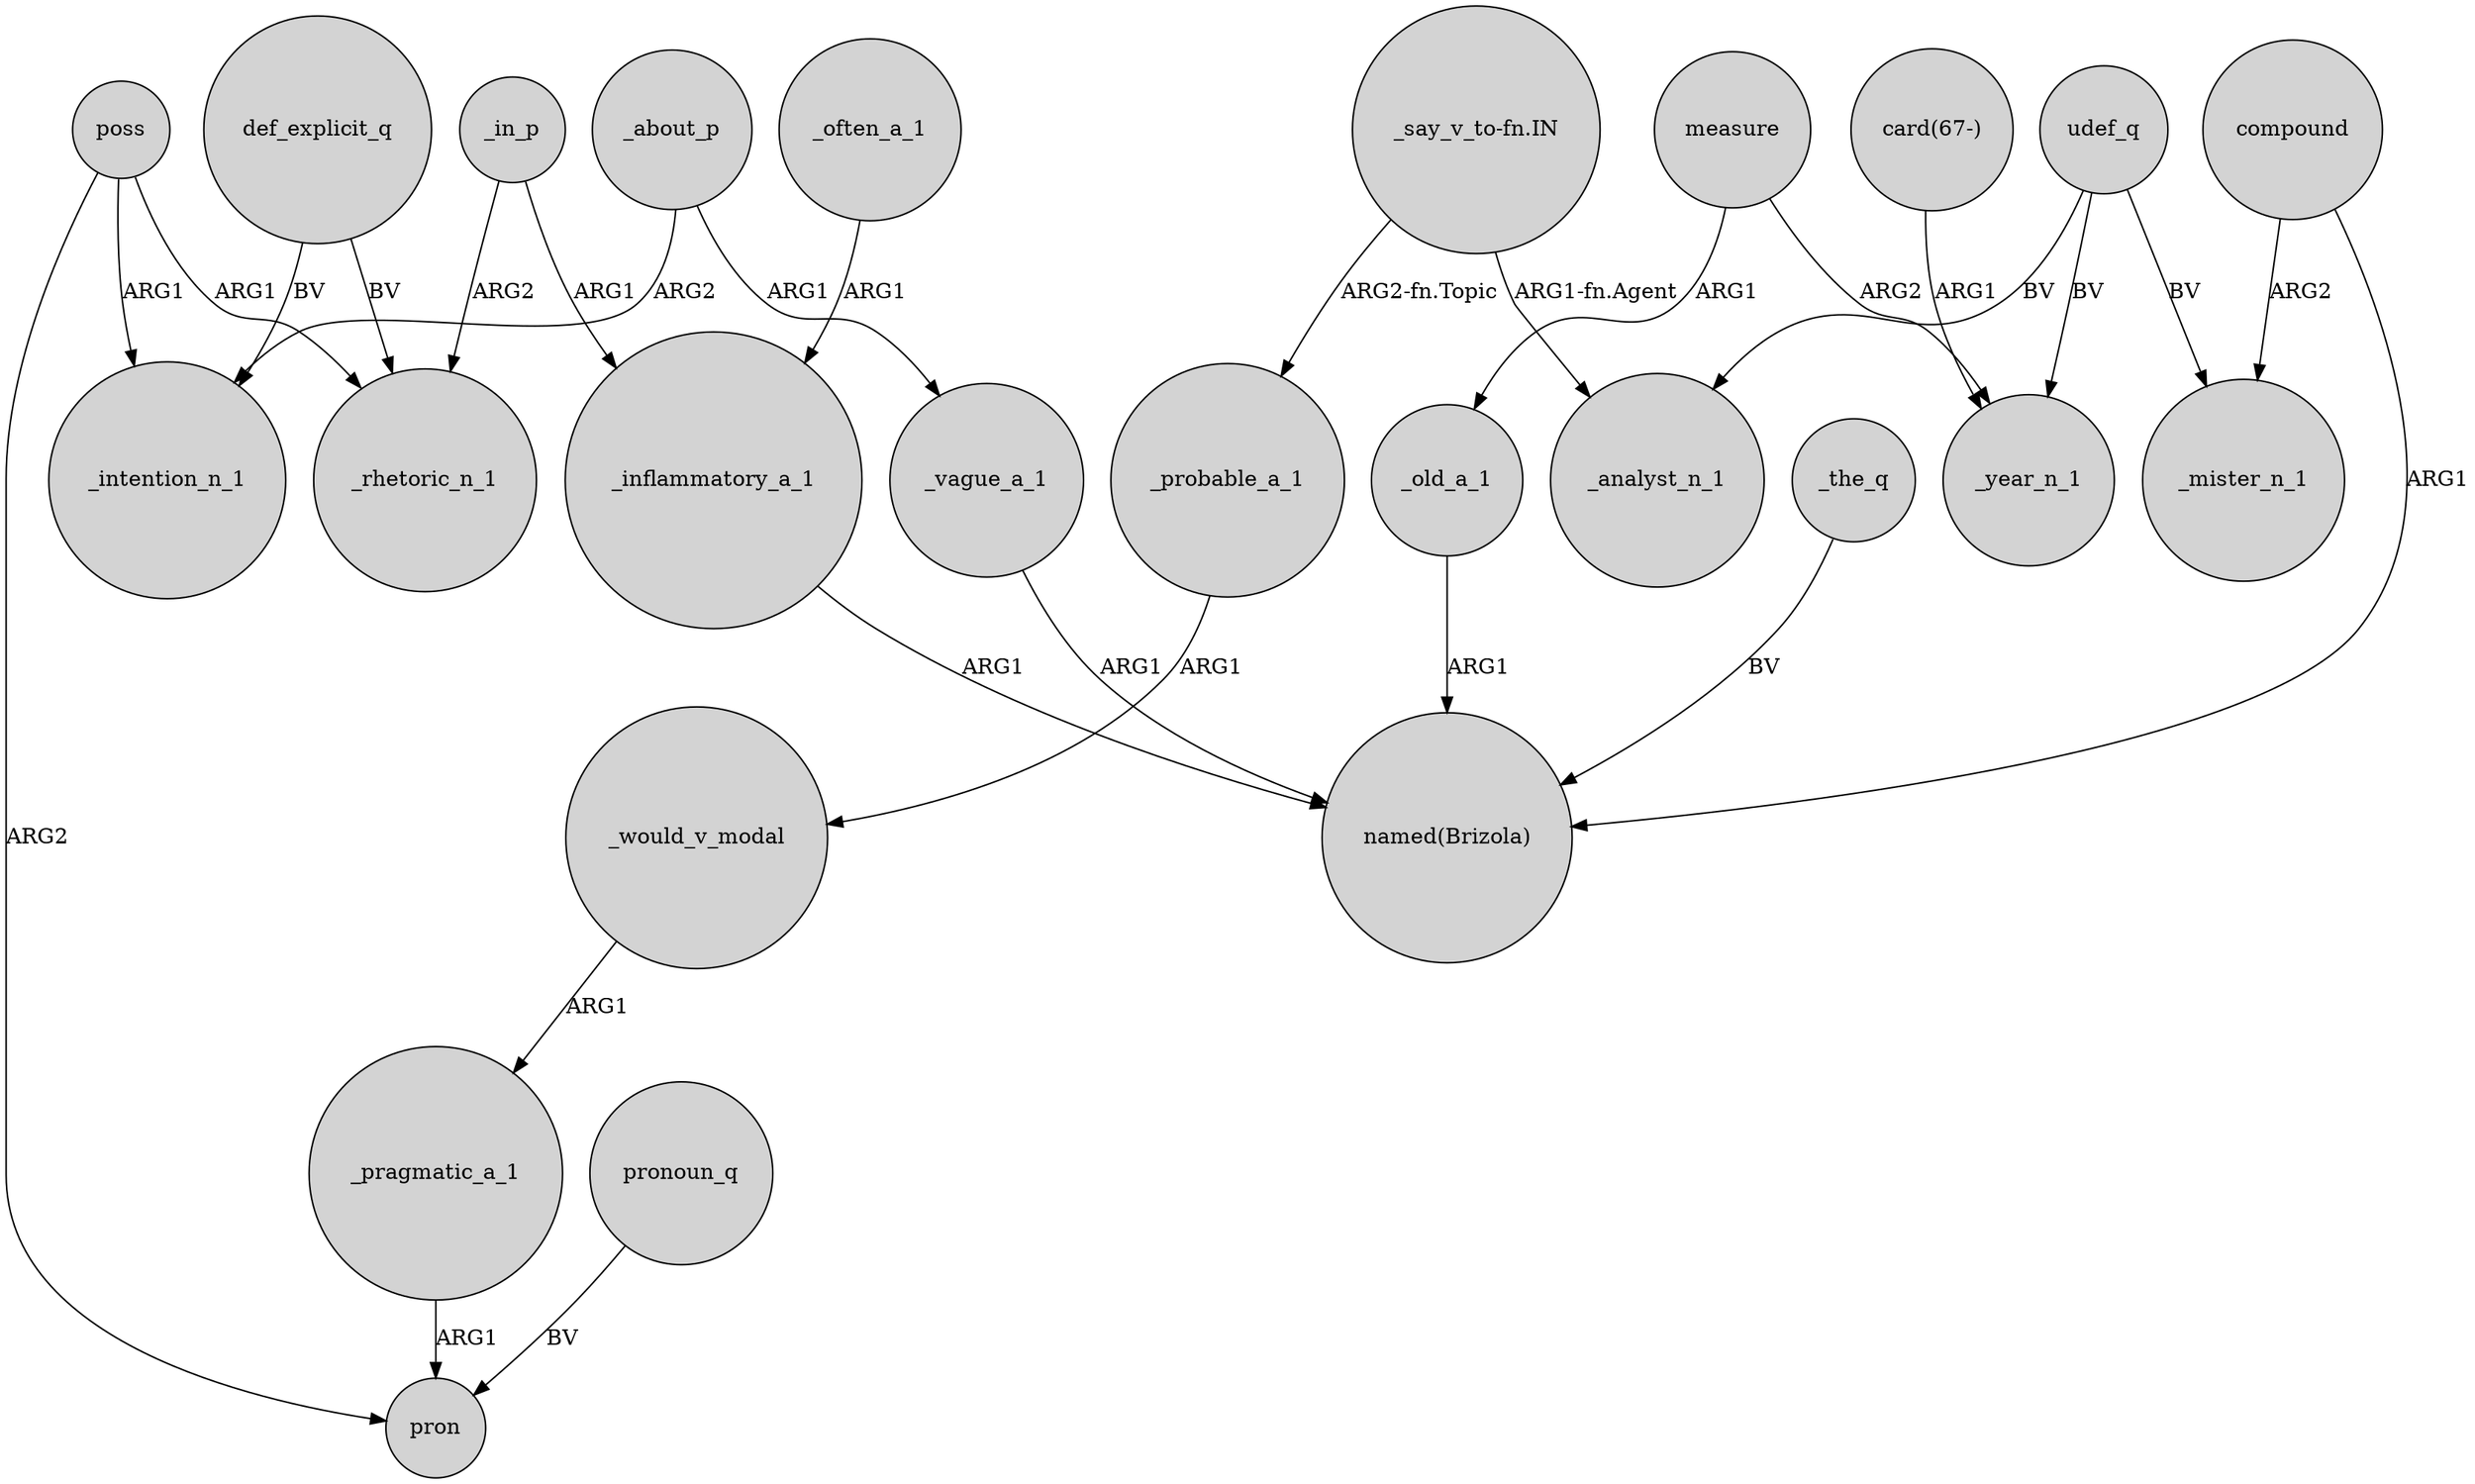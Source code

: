 digraph {
	node [shape=circle style=filled]
	_would_v_modal -> _pragmatic_a_1 [label=ARG1]
	poss -> pron [label=ARG2]
	measure -> _year_n_1 [label=ARG2]
	_the_q -> "named(Brizola)" [label=BV]
	_old_a_1 -> "named(Brizola)" [label=ARG1]
	_vague_a_1 -> "named(Brizola)" [label=ARG1]
	_inflammatory_a_1 -> "named(Brizola)" [label=ARG1]
	compound -> _mister_n_1 [label=ARG2]
	_about_p -> _intention_n_1 [label=ARG2]
	udef_q -> _mister_n_1 [label=BV]
	_probable_a_1 -> _would_v_modal [label=ARG1]
	"card(67-)" -> _year_n_1 [label=ARG1]
	_in_p -> _rhetoric_n_1 [label=ARG2]
	measure -> _old_a_1 [label=ARG1]
	"_say_v_to-fn.IN" -> _probable_a_1 [label="ARG2-fn.Topic"]
	_often_a_1 -> _inflammatory_a_1 [label=ARG1]
	_in_p -> _inflammatory_a_1 [label=ARG1]
	pronoun_q -> pron [label=BV]
	compound -> "named(Brizola)" [label=ARG1]
	poss -> _rhetoric_n_1 [label=ARG1]
	"_say_v_to-fn.IN" -> _analyst_n_1 [label="ARG1-fn.Agent"]
	def_explicit_q -> _intention_n_1 [label=BV]
	poss -> _intention_n_1 [label=ARG1]
	_about_p -> _vague_a_1 [label=ARG1]
	udef_q -> _year_n_1 [label=BV]
	_pragmatic_a_1 -> pron [label=ARG1]
	udef_q -> _analyst_n_1 [label=BV]
	def_explicit_q -> _rhetoric_n_1 [label=BV]
}
